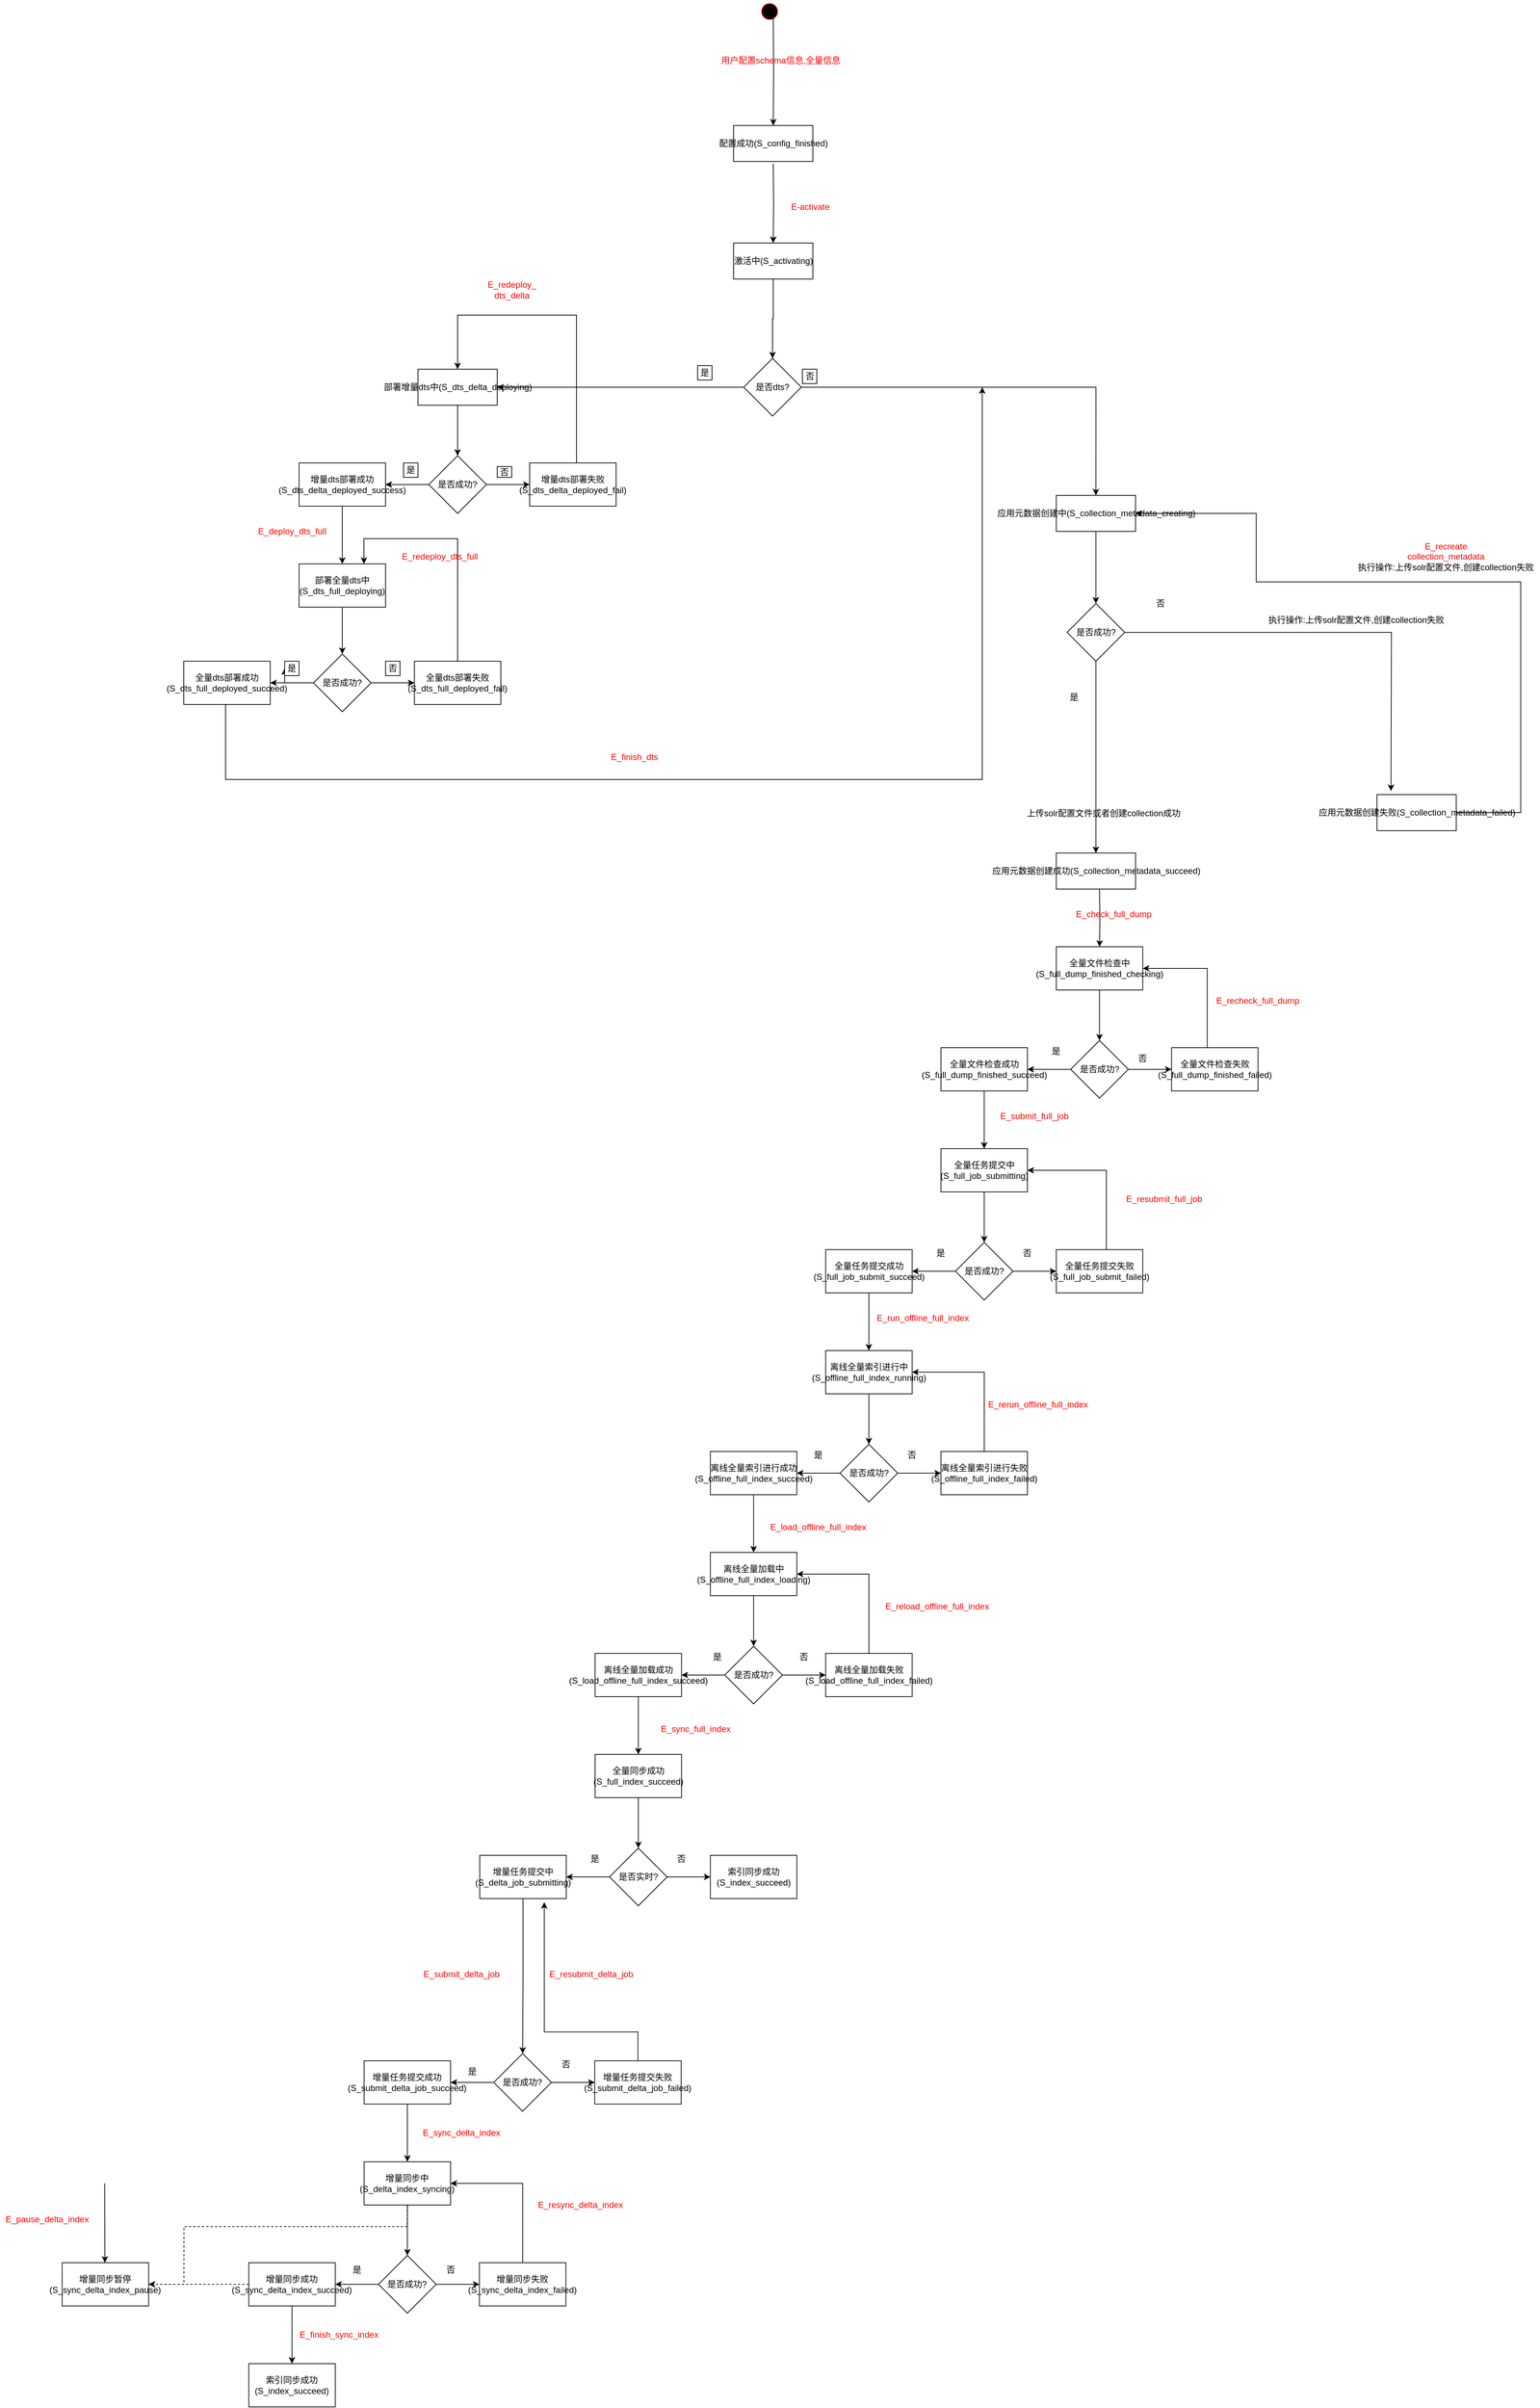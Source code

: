<mxfile version="14.5.1" type="github">
  <diagram id="E6UDTMIK5SfPo9EAQP29" name="Page-1">
    <mxGraphModel dx="2442" dy="1418" grid="1" gridSize="10" guides="1" tooltips="1" connect="1" arrows="1" fold="1" page="1" pageScale="1" pageWidth="1169" pageHeight="826" math="0" shadow="0">
      <root>
        <mxCell id="0" />
        <mxCell id="1" parent="0" />
        <mxCell id="xRANGXOFlQ8uoqTKwq2T-1" value="" style="ellipse;html=1;shape=startState;fillColor=#000000;strokeColor=#ff0000;" parent="1" vertex="1">
          <mxGeometry x="410" y="-636" width="30" height="30" as="geometry" />
        </mxCell>
        <mxCell id="xRANGXOFlQ8uoqTKwq2T-8" value="" style="edgeStyle=orthogonalEdgeStyle;rounded=0;orthogonalLoop=1;jettySize=auto;html=1;" parent="1" target="xRANGXOFlQ8uoqTKwq2T-7" edge="1">
          <mxGeometry relative="1" as="geometry">
            <mxPoint x="430" y="-613" as="sourcePoint" />
          </mxGeometry>
        </mxCell>
        <mxCell id="ouW_fzpy-MnYri31NkzG-12" style="edgeStyle=orthogonalEdgeStyle;rounded=0;orthogonalLoop=1;jettySize=auto;html=1;entryX=0.5;entryY=0;entryDx=0;entryDy=0;" parent="1" target="ouW_fzpy-MnYri31NkzG-9" edge="1">
          <mxGeometry relative="1" as="geometry">
            <mxPoint x="430" y="-310" as="targetPoint" />
            <mxPoint x="430" y="-410" as="sourcePoint" />
          </mxGeometry>
        </mxCell>
        <mxCell id="xRANGXOFlQ8uoqTKwq2T-7" value="配置成功(S_config_finished)" style="html=1;" parent="1" vertex="1">
          <mxGeometry x="375" y="-463" width="110" height="50" as="geometry" />
        </mxCell>
        <mxCell id="xRANGXOFlQ8uoqTKwq2T-9" value="应用元数据创建成功(S_collection_metadata_succeed)" style="html=1;" parent="1" vertex="1">
          <mxGeometry x="822.75" y="546" width="110" height="50" as="geometry" />
        </mxCell>
        <mxCell id="ouW_fzpy-MnYri31NkzG-60" style="edgeStyle=orthogonalEdgeStyle;rounded=0;orthogonalLoop=1;jettySize=auto;html=1;entryX=1;entryY=0.5;entryDx=0;entryDy=0;" parent="1" source="xRANGXOFlQ8uoqTKwq2T-11" target="ouW_fzpy-MnYri31NkzG-50" edge="1">
          <mxGeometry relative="1" as="geometry">
            <Array as="points">
              <mxPoint x="1467.25" y="490" />
              <mxPoint x="1467.25" y="170" />
              <mxPoint x="1100.25" y="170" />
              <mxPoint x="1100.25" y="75" />
            </Array>
          </mxGeometry>
        </mxCell>
        <mxCell id="xRANGXOFlQ8uoqTKwq2T-11" value="应用元数据创建失败(S_collection_metadata_failed)" style="html=1;" parent="1" vertex="1">
          <mxGeometry x="1267.75" y="465" width="110" height="50" as="geometry" />
        </mxCell>
        <mxCell id="pfTwy-6_xwasAA1-WFlj-40" value="&lt;font color=&quot;#ff0000&quot;&gt;用户配置schema信息,全量信息&lt;/font&gt;" style="text;html=1;align=center;verticalAlign=middle;resizable=0;points=[];autosize=1;" parent="1" vertex="1">
          <mxGeometry x="350" y="-563" width="180" height="20" as="geometry" />
        </mxCell>
        <mxCell id="pfTwy-6_xwasAA1-WFlj-41" value="&lt;br&gt;&amp;nbsp; &amp;nbsp; &amp;nbsp; &amp;nbsp; &amp;nbsp; &amp;nbsp; &amp;nbsp;执行操作:上传solr配置文件,创建collection失败" style="text;html=1;align=center;verticalAlign=middle;resizable=0;points=[];autosize=1;" parent="1" vertex="1">
          <mxGeometry x="1067.25" y="200" width="300" height="30" as="geometry" />
        </mxCell>
        <mxCell id="pfTwy-6_xwasAA1-WFlj-42" value="&lt;br&gt;&lt;span style=&quot;color: rgb(255 , 0 , 0)&quot;&gt;&lt;br&gt;&lt;/span&gt;上传solr配置文件或者创建collection成功" style="text;html=1;align=center;verticalAlign=middle;resizable=0;points=[];autosize=1;" parent="1" vertex="1">
          <mxGeometry x="772.75" y="451" width="230" height="50" as="geometry" />
        </mxCell>
        <mxCell id="pfTwy-6_xwasAA1-WFlj-80" value="&lt;font color=&quot;#ff0000&quot;&gt;E_&lt;/font&gt;&lt;span style=&quot;color: rgb(255 , 0 , 0)&quot;&gt;recreate&lt;/span&gt;&lt;font color=&quot;#ff0000&quot;&gt;&lt;br&gt;collection_metadata&lt;br&gt;&lt;/font&gt;执行操作:上传solr配置文件,创建collection失败&lt;font color=&quot;#ff0000&quot;&gt;&lt;br&gt;&lt;/font&gt;" style="text;html=1;align=center;verticalAlign=middle;resizable=0;points=[];autosize=1;" parent="1" vertex="1">
          <mxGeometry x="1232.75" y="110" width="260" height="50" as="geometry" />
        </mxCell>
        <mxCell id="ouW_fzpy-MnYri31NkzG-7" style="edgeStyle=orthogonalEdgeStyle;rounded=0;orthogonalLoop=1;jettySize=auto;html=1;entryX=1;entryY=0.5;entryDx=0;entryDy=0;" parent="1" source="ouW_fzpy-MnYri31NkzG-1" target="ouW_fzpy-MnYri31NkzG-8" edge="1">
          <mxGeometry relative="1" as="geometry">
            <mxPoint x="240" y="-20" as="targetPoint" />
          </mxGeometry>
        </mxCell>
        <mxCell id="AyKXmRIpo1uoxJqNCRqN-19" style="edgeStyle=orthogonalEdgeStyle;rounded=0;orthogonalLoop=1;jettySize=auto;html=1;entryX=0.5;entryY=0;entryDx=0;entryDy=0;" edge="1" parent="1" source="ouW_fzpy-MnYri31NkzG-1" target="ouW_fzpy-MnYri31NkzG-50">
          <mxGeometry relative="1" as="geometry" />
        </mxCell>
        <mxCell id="ouW_fzpy-MnYri31NkzG-1" value="是否dts?" style="rhombus;whiteSpace=wrap;html=1;" parent="1" vertex="1">
          <mxGeometry x="389" y="-140" width="80" height="80" as="geometry" />
        </mxCell>
        <mxCell id="ouW_fzpy-MnYri31NkzG-3" value="是" style="rounded=0;whiteSpace=wrap;html=1;" parent="1" vertex="1">
          <mxGeometry x="325" y="-130" width="20" height="20" as="geometry" />
        </mxCell>
        <mxCell id="ouW_fzpy-MnYri31NkzG-4" value="否" style="rounded=0;whiteSpace=wrap;html=1;" parent="1" vertex="1">
          <mxGeometry x="470.5" y="-125" width="20" height="20" as="geometry" />
        </mxCell>
        <mxCell id="ouW_fzpy-MnYri31NkzG-16" style="edgeStyle=orthogonalEdgeStyle;rounded=0;orthogonalLoop=1;jettySize=auto;html=1;entryX=0.5;entryY=0;entryDx=0;entryDy=0;" parent="1" source="ouW_fzpy-MnYri31NkzG-8" edge="1">
          <mxGeometry relative="1" as="geometry">
            <mxPoint x="-8" y="-5" as="targetPoint" />
          </mxGeometry>
        </mxCell>
        <mxCell id="ouW_fzpy-MnYri31NkzG-8" value="部署增量dts中(S_dts_delta_deploying)" style="html=1;" parent="1" vertex="1">
          <mxGeometry x="-63" y="-125" width="110" height="50" as="geometry" />
        </mxCell>
        <mxCell id="AyKXmRIpo1uoxJqNCRqN-18" style="edgeStyle=orthogonalEdgeStyle;rounded=0;orthogonalLoop=1;jettySize=auto;html=1;entryX=0.5;entryY=0;entryDx=0;entryDy=0;" edge="1" parent="1" source="ouW_fzpy-MnYri31NkzG-9" target="ouW_fzpy-MnYri31NkzG-1">
          <mxGeometry relative="1" as="geometry" />
        </mxCell>
        <mxCell id="ouW_fzpy-MnYri31NkzG-9" value="激活中(S_activating)" style="html=1;" parent="1" vertex="1">
          <mxGeometry x="375" y="-300" width="110" height="50" as="geometry" />
        </mxCell>
        <mxCell id="ouW_fzpy-MnYri31NkzG-13" value="&lt;font color=&quot;#ff0000&quot;&gt;E-activate&lt;/font&gt;" style="text;html=1;align=center;verticalAlign=middle;resizable=0;points=[];autosize=1;" parent="1" vertex="1">
          <mxGeometry x="445.5" y="-360" width="70" height="20" as="geometry" />
        </mxCell>
        <mxCell id="ouW_fzpy-MnYri31NkzG-21" value="" style="edgeStyle=orthogonalEdgeStyle;rounded=0;orthogonalLoop=1;jettySize=auto;html=1;" parent="1" source="ouW_fzpy-MnYri31NkzG-19" target="ouW_fzpy-MnYri31NkzG-20" edge="1">
          <mxGeometry relative="1" as="geometry" />
        </mxCell>
        <mxCell id="ouW_fzpy-MnYri31NkzG-24" value="" style="edgeStyle=orthogonalEdgeStyle;rounded=0;orthogonalLoop=1;jettySize=auto;html=1;" parent="1" source="ouW_fzpy-MnYri31NkzG-19" target="ouW_fzpy-MnYri31NkzG-23" edge="1">
          <mxGeometry relative="1" as="geometry" />
        </mxCell>
        <mxCell id="ouW_fzpy-MnYri31NkzG-19" value="是否成功?" style="rhombus;whiteSpace=wrap;html=1;" parent="1" vertex="1">
          <mxGeometry x="-48" y="-5" width="80" height="80" as="geometry" />
        </mxCell>
        <mxCell id="ouW_fzpy-MnYri31NkzG-27" value="" style="edgeStyle=orthogonalEdgeStyle;rounded=0;orthogonalLoop=1;jettySize=auto;html=1;" parent="1" source="ouW_fzpy-MnYri31NkzG-20" target="ouW_fzpy-MnYri31NkzG-26" edge="1">
          <mxGeometry relative="1" as="geometry" />
        </mxCell>
        <mxCell id="ouW_fzpy-MnYri31NkzG-20" value="&lt;span&gt;增量dts部署成功(S_dts_delta_deployed_success)&lt;/span&gt;" style="whiteSpace=wrap;html=1;" parent="1" vertex="1">
          <mxGeometry x="-228" y="5" width="120" height="60" as="geometry" />
        </mxCell>
        <mxCell id="ouW_fzpy-MnYri31NkzG-22" value="是" style="rounded=0;whiteSpace=wrap;html=1;" parent="1" vertex="1">
          <mxGeometry x="-83" y="5" width="20" height="20" as="geometry" />
        </mxCell>
        <mxCell id="ouW_fzpy-MnYri31NkzG-29" style="edgeStyle=orthogonalEdgeStyle;rounded=0;orthogonalLoop=1;jettySize=auto;html=1;entryX=0.5;entryY=0;entryDx=0;entryDy=0;" parent="1" source="ouW_fzpy-MnYri31NkzG-23" target="ouW_fzpy-MnYri31NkzG-8" edge="1">
          <mxGeometry relative="1" as="geometry">
            <Array as="points">
              <mxPoint x="157" y="-200" />
              <mxPoint x="-8" y="-200" />
            </Array>
          </mxGeometry>
        </mxCell>
        <mxCell id="ouW_fzpy-MnYri31NkzG-23" value="增量dts部署失败(S_dts_delta_deployed_fail)" style="whiteSpace=wrap;html=1;" parent="1" vertex="1">
          <mxGeometry x="92" y="5" width="120" height="60" as="geometry" />
        </mxCell>
        <mxCell id="ouW_fzpy-MnYri31NkzG-25" value="否" style="rounded=0;whiteSpace=wrap;html=1;" parent="1" vertex="1">
          <mxGeometry x="47" y="10" width="20" height="15" as="geometry" />
        </mxCell>
        <mxCell id="ouW_fzpy-MnYri31NkzG-32" value="" style="edgeStyle=orthogonalEdgeStyle;rounded=0;orthogonalLoop=1;jettySize=auto;html=1;" parent="1" source="ouW_fzpy-MnYri31NkzG-26" target="ouW_fzpy-MnYri31NkzG-31" edge="1">
          <mxGeometry relative="1" as="geometry">
            <Array as="points">
              <mxPoint x="-168" y="250" />
              <mxPoint x="-168" y="250" />
            </Array>
          </mxGeometry>
        </mxCell>
        <mxCell id="ouW_fzpy-MnYri31NkzG-26" value="部署全量dts中(S_dts_full_deploying)" style="whiteSpace=wrap;html=1;" parent="1" vertex="1">
          <mxGeometry x="-228" y="145" width="120" height="60" as="geometry" />
        </mxCell>
        <mxCell id="ouW_fzpy-MnYri31NkzG-30" value="&lt;font color=&quot;#ff0000&quot;&gt;E_&lt;/font&gt;&lt;span style=&quot;color: rgb(255 , 0 , 0)&quot;&gt;redeploy_&lt;/span&gt;&lt;font color=&quot;#ff0000&quot;&gt;&lt;br&gt;dts_delta&lt;/font&gt;" style="text;html=1;align=center;verticalAlign=middle;resizable=0;points=[];autosize=1;" parent="1" vertex="1">
          <mxGeometry x="27" y="-250" width="80" height="30" as="geometry" />
        </mxCell>
        <mxCell id="ouW_fzpy-MnYri31NkzG-35" value="" style="edgeStyle=orthogonalEdgeStyle;rounded=0;orthogonalLoop=1;jettySize=auto;html=1;" parent="1" source="ouW_fzpy-MnYri31NkzG-31" target="ouW_fzpy-MnYri31NkzG-34" edge="1">
          <mxGeometry relative="1" as="geometry" />
        </mxCell>
        <mxCell id="ouW_fzpy-MnYri31NkzG-42" value="" style="edgeStyle=orthogonalEdgeStyle;rounded=0;orthogonalLoop=1;jettySize=auto;html=1;" parent="1" source="ouW_fzpy-MnYri31NkzG-31" target="ouW_fzpy-MnYri31NkzG-41" edge="1">
          <mxGeometry relative="1" as="geometry" />
        </mxCell>
        <mxCell id="ouW_fzpy-MnYri31NkzG-31" value="是否成功?" style="rhombus;whiteSpace=wrap;html=1;" parent="1" vertex="1">
          <mxGeometry x="-208" y="270" width="80" height="80" as="geometry" />
        </mxCell>
        <mxCell id="ouW_fzpy-MnYri31NkzG-33" value="否" style="rounded=0;whiteSpace=wrap;html=1;" parent="1" vertex="1">
          <mxGeometry x="-108" y="280" width="20" height="20" as="geometry" />
        </mxCell>
        <mxCell id="ouW_fzpy-MnYri31NkzG-44" style="edgeStyle=orthogonalEdgeStyle;rounded=0;orthogonalLoop=1;jettySize=auto;html=1;entryX=0.75;entryY=0;entryDx=0;entryDy=0;" parent="1" source="ouW_fzpy-MnYri31NkzG-34" target="ouW_fzpy-MnYri31NkzG-26" edge="1">
          <mxGeometry relative="1" as="geometry">
            <Array as="points">
              <mxPoint x="-8" y="110" />
              <mxPoint x="-138" y="110" />
            </Array>
          </mxGeometry>
        </mxCell>
        <mxCell id="ouW_fzpy-MnYri31NkzG-34" value="&lt;span&gt;全量dts部署失败(S_dts_full_deployed_fail)&lt;/span&gt;" style="whiteSpace=wrap;html=1;" parent="1" vertex="1">
          <mxGeometry x="-68" y="280" width="120" height="60" as="geometry" />
        </mxCell>
        <mxCell id="ouW_fzpy-MnYri31NkzG-58" style="edgeStyle=orthogonalEdgeStyle;rounded=0;orthogonalLoop=1;jettySize=auto;html=1;" parent="1" source="ouW_fzpy-MnYri31NkzG-41" edge="1">
          <mxGeometry relative="1" as="geometry">
            <mxPoint x="720" y="-100" as="targetPoint" />
            <Array as="points">
              <mxPoint x="-330" y="444" />
            </Array>
          </mxGeometry>
        </mxCell>
        <mxCell id="ouW_fzpy-MnYri31NkzG-61" value="" style="edgeStyle=orthogonalEdgeStyle;rounded=0;orthogonalLoop=1;jettySize=auto;html=1;" parent="1" source="ouW_fzpy-MnYri31NkzG-41" target="ouW_fzpy-MnYri31NkzG-43" edge="1">
          <mxGeometry relative="1" as="geometry" />
        </mxCell>
        <mxCell id="ouW_fzpy-MnYri31NkzG-41" value="&lt;span&gt;全量dts部署成功(S_dts_full_deployed_succeed)&lt;/span&gt;" style="whiteSpace=wrap;html=1;" parent="1" vertex="1">
          <mxGeometry x="-388" y="280" width="120" height="60" as="geometry" />
        </mxCell>
        <mxCell id="ouW_fzpy-MnYri31NkzG-43" value="是" style="rounded=0;whiteSpace=wrap;html=1;" parent="1" vertex="1">
          <mxGeometry x="-248" y="280" width="20" height="20" as="geometry" />
        </mxCell>
        <mxCell id="ouW_fzpy-MnYri31NkzG-45" value="&lt;font color=&quot;#ff0000&quot;&gt;E_redeploy_dts_full&lt;/font&gt;" style="text;html=1;align=center;verticalAlign=middle;resizable=0;points=[];autosize=1;" parent="1" vertex="1">
          <mxGeometry x="-93" y="125" width="120" height="20" as="geometry" />
        </mxCell>
        <mxCell id="ouW_fzpy-MnYri31NkzG-53" value="" style="edgeStyle=orthogonalEdgeStyle;rounded=0;orthogonalLoop=1;jettySize=auto;html=1;" parent="1" source="ouW_fzpy-MnYri31NkzG-50" target="ouW_fzpy-MnYri31NkzG-52" edge="1">
          <mxGeometry relative="1" as="geometry" />
        </mxCell>
        <mxCell id="ouW_fzpy-MnYri31NkzG-50" value="应用元数据创建中(S_collection_metadata_creating)" style="html=1;" parent="1" vertex="1">
          <mxGeometry x="822.75" y="50" width="110" height="50" as="geometry" />
        </mxCell>
        <mxCell id="ouW_fzpy-MnYri31NkzG-54" style="edgeStyle=orthogonalEdgeStyle;rounded=0;orthogonalLoop=1;jettySize=auto;html=1;" parent="1" source="ouW_fzpy-MnYri31NkzG-52" edge="1">
          <mxGeometry relative="1" as="geometry">
            <mxPoint x="1287.25" y="460" as="targetPoint" />
          </mxGeometry>
        </mxCell>
        <mxCell id="ouW_fzpy-MnYri31NkzG-55" style="edgeStyle=orthogonalEdgeStyle;rounded=0;orthogonalLoop=1;jettySize=auto;html=1;" parent="1" source="ouW_fzpy-MnYri31NkzG-52" target="xRANGXOFlQ8uoqTKwq2T-9" edge="1">
          <mxGeometry relative="1" as="geometry" />
        </mxCell>
        <mxCell id="ouW_fzpy-MnYri31NkzG-52" value="是否成功?" style="rhombus;whiteSpace=wrap;html=1;" parent="1" vertex="1">
          <mxGeometry x="837.75" y="200" width="80" height="80" as="geometry" />
        </mxCell>
        <mxCell id="ouW_fzpy-MnYri31NkzG-56" value="否" style="text;html=1;align=center;verticalAlign=middle;resizable=0;points=[];autosize=1;" parent="1" vertex="1">
          <mxGeometry x="952.25" y="190" width="30" height="20" as="geometry" />
        </mxCell>
        <mxCell id="ouW_fzpy-MnYri31NkzG-57" value="是" style="text;html=1;align=center;verticalAlign=middle;resizable=0;points=[];autosize=1;" parent="1" vertex="1">
          <mxGeometry x="832.25" y="320" width="30" height="20" as="geometry" />
        </mxCell>
        <mxCell id="ouW_fzpy-MnYri31NkzG-59" value="&lt;font color=&quot;#ff0000&quot;&gt;E_finish_dts&lt;/font&gt;" style="text;html=1;align=center;verticalAlign=middle;resizable=0;points=[];autosize=1;" parent="1" vertex="1">
          <mxGeometry x="197" y="403" width="80" height="20" as="geometry" />
        </mxCell>
        <mxCell id="ouW_fzpy-MnYri31NkzG-80" value="" style="edgeStyle=orthogonalEdgeStyle;rounded=0;orthogonalLoop=1;jettySize=auto;html=1;" parent="1" target="ouW_fzpy-MnYri31NkzG-79" edge="1">
          <mxGeometry relative="1" as="geometry">
            <mxPoint x="882.75" y="596" as="sourcePoint" />
          </mxGeometry>
        </mxCell>
        <mxCell id="ouW_fzpy-MnYri31NkzG-87" value="" style="edgeStyle=orthogonalEdgeStyle;rounded=0;orthogonalLoop=1;jettySize=auto;html=1;" parent="1" source="ouW_fzpy-MnYri31NkzG-79" target="ouW_fzpy-MnYri31NkzG-86" edge="1">
          <mxGeometry relative="1" as="geometry" />
        </mxCell>
        <mxCell id="ouW_fzpy-MnYri31NkzG-79" value="全量文件检查中(S_full_dump_finished_checking)" style="whiteSpace=wrap;html=1;" parent="1" vertex="1">
          <mxGeometry x="822.75" y="676" width="120" height="60" as="geometry" />
        </mxCell>
        <mxCell id="ouW_fzpy-MnYri31NkzG-83" value="&lt;font color=&quot;#ff0000&quot;&gt;E_check_full_dump&lt;/font&gt;" style="text;html=1;align=center;verticalAlign=middle;resizable=0;points=[];autosize=1;" parent="1" vertex="1">
          <mxGeometry x="842.25" y="621" width="120" height="20" as="geometry" />
        </mxCell>
        <mxCell id="ouW_fzpy-MnYri31NkzG-89" value="" style="edgeStyle=orthogonalEdgeStyle;rounded=0;orthogonalLoop=1;jettySize=auto;html=1;" parent="1" source="ouW_fzpy-MnYri31NkzG-86" target="ouW_fzpy-MnYri31NkzG-88" edge="1">
          <mxGeometry relative="1" as="geometry" />
        </mxCell>
        <mxCell id="ouW_fzpy-MnYri31NkzG-91" value="" style="edgeStyle=orthogonalEdgeStyle;rounded=0;orthogonalLoop=1;jettySize=auto;html=1;" parent="1" source="ouW_fzpy-MnYri31NkzG-86" target="ouW_fzpy-MnYri31NkzG-90" edge="1">
          <mxGeometry relative="1" as="geometry" />
        </mxCell>
        <mxCell id="ouW_fzpy-MnYri31NkzG-86" value="是否成功?" style="rhombus;whiteSpace=wrap;html=1;" parent="1" vertex="1">
          <mxGeometry x="842.75" y="806" width="80" height="80" as="geometry" />
        </mxCell>
        <mxCell id="ouW_fzpy-MnYri31NkzG-96" style="edgeStyle=orthogonalEdgeStyle;rounded=0;orthogonalLoop=1;jettySize=auto;html=1;entryX=1;entryY=0.5;entryDx=0;entryDy=0;" parent="1" source="ouW_fzpy-MnYri31NkzG-88" target="ouW_fzpy-MnYri31NkzG-79" edge="1">
          <mxGeometry relative="1" as="geometry">
            <Array as="points">
              <mxPoint x="1032.25" y="706" />
            </Array>
          </mxGeometry>
        </mxCell>
        <mxCell id="ouW_fzpy-MnYri31NkzG-88" value="&lt;span&gt;全量文件检查失败(S_full_dump_finished_failed)&lt;/span&gt;" style="whiteSpace=wrap;html=1;" parent="1" vertex="1">
          <mxGeometry x="982.75" y="816" width="120" height="60" as="geometry" />
        </mxCell>
        <mxCell id="ouW_fzpy-MnYri31NkzG-93" value="" style="edgeStyle=orthogonalEdgeStyle;rounded=0;orthogonalLoop=1;jettySize=auto;html=1;" parent="1" source="ouW_fzpy-MnYri31NkzG-90" target="ouW_fzpy-MnYri31NkzG-92" edge="1">
          <mxGeometry relative="1" as="geometry" />
        </mxCell>
        <mxCell id="ouW_fzpy-MnYri31NkzG-90" value="&lt;span&gt;全量文件检查成功(S_full_dump_finished_succeed)&lt;/span&gt;" style="whiteSpace=wrap;html=1;" parent="1" vertex="1">
          <mxGeometry x="662.75" y="816" width="120" height="60" as="geometry" />
        </mxCell>
        <mxCell id="ouW_fzpy-MnYri31NkzG-99" value="" style="edgeStyle=orthogonalEdgeStyle;rounded=0;orthogonalLoop=1;jettySize=auto;html=1;" parent="1" source="ouW_fzpy-MnYri31NkzG-92" target="ouW_fzpy-MnYri31NkzG-98" edge="1">
          <mxGeometry relative="1" as="geometry" />
        </mxCell>
        <mxCell id="ouW_fzpy-MnYri31NkzG-92" value="&lt;span&gt;全量任务提交中(S_full_job_submitting)&lt;/span&gt;" style="whiteSpace=wrap;html=1;" parent="1" vertex="1">
          <mxGeometry x="662.75" y="956" width="120" height="60" as="geometry" />
        </mxCell>
        <mxCell id="ouW_fzpy-MnYri31NkzG-94" value="&lt;font color=&quot;#ff0000&quot;&gt;E_submit_full_job&lt;/font&gt;" style="text;html=1;align=center;verticalAlign=middle;resizable=0;points=[];autosize=1;" parent="1" vertex="1">
          <mxGeometry x="737.25" y="901" width="110" height="20" as="geometry" />
        </mxCell>
        <mxCell id="ouW_fzpy-MnYri31NkzG-97" value="&lt;font color=&quot;#ff0000&quot;&gt;E_recheck_full_dump&lt;/font&gt;" style="text;html=1;align=center;verticalAlign=middle;resizable=0;points=[];autosize=1;" parent="1" vertex="1">
          <mxGeometry x="1037.25" y="741" width="130" height="20" as="geometry" />
        </mxCell>
        <mxCell id="ouW_fzpy-MnYri31NkzG-101" value="" style="edgeStyle=orthogonalEdgeStyle;rounded=0;orthogonalLoop=1;jettySize=auto;html=1;" parent="1" source="ouW_fzpy-MnYri31NkzG-98" target="ouW_fzpy-MnYri31NkzG-100" edge="1">
          <mxGeometry relative="1" as="geometry" />
        </mxCell>
        <mxCell id="ouW_fzpy-MnYri31NkzG-103" value="" style="edgeStyle=orthogonalEdgeStyle;rounded=0;orthogonalLoop=1;jettySize=auto;html=1;" parent="1" source="ouW_fzpy-MnYri31NkzG-98" target="ouW_fzpy-MnYri31NkzG-102" edge="1">
          <mxGeometry relative="1" as="geometry" />
        </mxCell>
        <mxCell id="ouW_fzpy-MnYri31NkzG-98" value="是否成功?" style="rhombus;whiteSpace=wrap;html=1;" parent="1" vertex="1">
          <mxGeometry x="682.75" y="1086" width="80" height="80" as="geometry" />
        </mxCell>
        <mxCell id="ouW_fzpy-MnYri31NkzG-108" style="edgeStyle=orthogonalEdgeStyle;rounded=0;orthogonalLoop=1;jettySize=auto;html=1;entryX=1;entryY=0.5;entryDx=0;entryDy=0;" parent="1" source="ouW_fzpy-MnYri31NkzG-100" target="ouW_fzpy-MnYri31NkzG-92" edge="1">
          <mxGeometry relative="1" as="geometry">
            <Array as="points">
              <mxPoint x="892.25" y="986" />
            </Array>
          </mxGeometry>
        </mxCell>
        <mxCell id="ouW_fzpy-MnYri31NkzG-100" value="&lt;span&gt;全量任务提交失败(S_full_job_submit_failed)&lt;/span&gt;" style="whiteSpace=wrap;html=1;" parent="1" vertex="1">
          <mxGeometry x="822.75" y="1096" width="120" height="60" as="geometry" />
        </mxCell>
        <mxCell id="ouW_fzpy-MnYri31NkzG-111" value="" style="edgeStyle=orthogonalEdgeStyle;rounded=0;orthogonalLoop=1;jettySize=auto;html=1;" parent="1" source="ouW_fzpy-MnYri31NkzG-102" target="ouW_fzpy-MnYri31NkzG-110" edge="1">
          <mxGeometry relative="1" as="geometry" />
        </mxCell>
        <mxCell id="ouW_fzpy-MnYri31NkzG-102" value="&lt;span&gt;全量任务提交成功(S_full_job_submit_succeed)&lt;/span&gt;" style="whiteSpace=wrap;html=1;" parent="1" vertex="1">
          <mxGeometry x="502.75" y="1096" width="120" height="60" as="geometry" />
        </mxCell>
        <mxCell id="ouW_fzpy-MnYri31NkzG-104" value="否" style="text;html=1;align=center;verticalAlign=middle;resizable=0;points=[];autosize=1;" parent="1" vertex="1">
          <mxGeometry x="767.25" y="1091" width="30" height="20" as="geometry" />
        </mxCell>
        <mxCell id="ouW_fzpy-MnYri31NkzG-105" value="是" style="text;html=1;align=center;verticalAlign=middle;resizable=0;points=[];autosize=1;" parent="1" vertex="1">
          <mxGeometry x="647.25" y="1091" width="30" height="20" as="geometry" />
        </mxCell>
        <mxCell id="ouW_fzpy-MnYri31NkzG-106" value="否" style="text;html=1;align=center;verticalAlign=middle;resizable=0;points=[];autosize=1;" parent="1" vertex="1">
          <mxGeometry x="927.25" y="821" width="30" height="20" as="geometry" />
        </mxCell>
        <mxCell id="ouW_fzpy-MnYri31NkzG-107" value="是" style="text;html=1;align=center;verticalAlign=middle;resizable=0;points=[];autosize=1;" parent="1" vertex="1">
          <mxGeometry x="807.25" y="811" width="30" height="20" as="geometry" />
        </mxCell>
        <mxCell id="ouW_fzpy-MnYri31NkzG-109" value="&lt;span style=&quot;color: rgb(255 , 0 , 0)&quot;&gt;E_resubmit_full_job&lt;/span&gt;" style="text;html=1;align=center;verticalAlign=middle;resizable=0;points=[];autosize=1;" parent="1" vertex="1">
          <mxGeometry x="912.25" y="1016" width="120" height="20" as="geometry" />
        </mxCell>
        <mxCell id="ouW_fzpy-MnYri31NkzG-114" value="" style="edgeStyle=orthogonalEdgeStyle;rounded=0;orthogonalLoop=1;jettySize=auto;html=1;" parent="1" source="ouW_fzpy-MnYri31NkzG-110" target="ouW_fzpy-MnYri31NkzG-113" edge="1">
          <mxGeometry relative="1" as="geometry" />
        </mxCell>
        <mxCell id="ouW_fzpy-MnYri31NkzG-110" value="&lt;span&gt;离线全量索引进行中&lt;/span&gt;&lt;span&gt;(S_offline_full_index_running)&lt;/span&gt;" style="whiteSpace=wrap;html=1;" parent="1" vertex="1">
          <mxGeometry x="502.75" y="1236" width="120" height="60" as="geometry" />
        </mxCell>
        <mxCell id="ouW_fzpy-MnYri31NkzG-112" value="&lt;font color=&quot;#ff0000&quot;&gt;E_run_offline_full_index&lt;/font&gt;" style="text;html=1;align=center;verticalAlign=middle;resizable=0;points=[];autosize=1;" parent="1" vertex="1">
          <mxGeometry x="567.25" y="1181" width="140" height="20" as="geometry" />
        </mxCell>
        <mxCell id="ouW_fzpy-MnYri31NkzG-116" value="" style="edgeStyle=orthogonalEdgeStyle;rounded=0;orthogonalLoop=1;jettySize=auto;html=1;" parent="1" source="ouW_fzpy-MnYri31NkzG-113" target="ouW_fzpy-MnYri31NkzG-115" edge="1">
          <mxGeometry relative="1" as="geometry" />
        </mxCell>
        <mxCell id="ouW_fzpy-MnYri31NkzG-118" value="" style="edgeStyle=orthogonalEdgeStyle;rounded=0;orthogonalLoop=1;jettySize=auto;html=1;" parent="1" source="ouW_fzpy-MnYri31NkzG-113" target="ouW_fzpy-MnYri31NkzG-117" edge="1">
          <mxGeometry relative="1" as="geometry" />
        </mxCell>
        <mxCell id="ouW_fzpy-MnYri31NkzG-113" value="&lt;span&gt;是否成功?&lt;/span&gt;" style="rhombus;whiteSpace=wrap;html=1;" parent="1" vertex="1">
          <mxGeometry x="522.75" y="1366" width="80" height="80" as="geometry" />
        </mxCell>
        <mxCell id="ouW_fzpy-MnYri31NkzG-123" style="edgeStyle=orthogonalEdgeStyle;rounded=0;orthogonalLoop=1;jettySize=auto;html=1;entryX=1;entryY=0.5;entryDx=0;entryDy=0;" parent="1" source="ouW_fzpy-MnYri31NkzG-115" target="ouW_fzpy-MnYri31NkzG-110" edge="1">
          <mxGeometry relative="1" as="geometry">
            <Array as="points">
              <mxPoint x="723.25" y="1266" />
            </Array>
          </mxGeometry>
        </mxCell>
        <mxCell id="ouW_fzpy-MnYri31NkzG-115" value="离线全量索引进行失败(S_offline_full_index_failed)" style="whiteSpace=wrap;html=1;" parent="1" vertex="1">
          <mxGeometry x="662.75" y="1376" width="120" height="60" as="geometry" />
        </mxCell>
        <mxCell id="ouW_fzpy-MnYri31NkzG-122" value="" style="edgeStyle=orthogonalEdgeStyle;rounded=0;orthogonalLoop=1;jettySize=auto;html=1;" parent="1" source="ouW_fzpy-MnYri31NkzG-117" target="ouW_fzpy-MnYri31NkzG-121" edge="1">
          <mxGeometry relative="1" as="geometry" />
        </mxCell>
        <mxCell id="ouW_fzpy-MnYri31NkzG-117" value="离线全量索引进行成功(S_offline_full_index_succeed)" style="whiteSpace=wrap;html=1;" parent="1" vertex="1">
          <mxGeometry x="342.75" y="1376" width="120" height="60" as="geometry" />
        </mxCell>
        <mxCell id="ouW_fzpy-MnYri31NkzG-119" value="否" style="text;html=1;align=center;verticalAlign=middle;resizable=0;points=[];autosize=1;" parent="1" vertex="1">
          <mxGeometry x="607.25" y="1371" width="30" height="20" as="geometry" />
        </mxCell>
        <mxCell id="ouW_fzpy-MnYri31NkzG-120" value="是" style="text;html=1;align=center;verticalAlign=middle;resizable=0;points=[];autosize=1;" parent="1" vertex="1">
          <mxGeometry x="477.25" y="1371" width="30" height="20" as="geometry" />
        </mxCell>
        <mxCell id="ouW_fzpy-MnYri31NkzG-127" value="" style="edgeStyle=orthogonalEdgeStyle;rounded=0;orthogonalLoop=1;jettySize=auto;html=1;" parent="1" source="ouW_fzpy-MnYri31NkzG-121" target="ouW_fzpy-MnYri31NkzG-126" edge="1">
          <mxGeometry relative="1" as="geometry" />
        </mxCell>
        <mxCell id="ouW_fzpy-MnYri31NkzG-121" value="离线全量加载中(S_offline_full_index_loading)" style="whiteSpace=wrap;html=1;" parent="1" vertex="1">
          <mxGeometry x="342.75" y="1516" width="120" height="60" as="geometry" />
        </mxCell>
        <mxCell id="ouW_fzpy-MnYri31NkzG-124" value="&lt;span style=&quot;color: rgb(255 , 0 , 0)&quot;&gt;E_rerun_offline_full_index&lt;/span&gt;" style="text;html=1;align=center;verticalAlign=middle;resizable=0;points=[];autosize=1;" parent="1" vertex="1">
          <mxGeometry x="722.25" y="1301" width="150" height="20" as="geometry" />
        </mxCell>
        <mxCell id="ouW_fzpy-MnYri31NkzG-125" value="&lt;span style=&quot;color: rgb(255 , 0 , 0)&quot;&gt;E_load_offline_full_index&lt;/span&gt;" style="text;html=1;align=center;verticalAlign=middle;resizable=0;points=[];autosize=1;" parent="1" vertex="1">
          <mxGeometry x="417.25" y="1471" width="150" height="20" as="geometry" />
        </mxCell>
        <mxCell id="ouW_fzpy-MnYri31NkzG-129" value="" style="edgeStyle=orthogonalEdgeStyle;rounded=0;orthogonalLoop=1;jettySize=auto;html=1;" parent="1" source="ouW_fzpy-MnYri31NkzG-126" target="ouW_fzpy-MnYri31NkzG-128" edge="1">
          <mxGeometry relative="1" as="geometry" />
        </mxCell>
        <mxCell id="ouW_fzpy-MnYri31NkzG-131" value="" style="edgeStyle=orthogonalEdgeStyle;rounded=0;orthogonalLoop=1;jettySize=auto;html=1;" parent="1" source="ouW_fzpy-MnYri31NkzG-126" target="ouW_fzpy-MnYri31NkzG-130" edge="1">
          <mxGeometry relative="1" as="geometry" />
        </mxCell>
        <mxCell id="ouW_fzpy-MnYri31NkzG-126" value="&lt;span&gt;是否成功?&lt;/span&gt;" style="rhombus;whiteSpace=wrap;html=1;" parent="1" vertex="1">
          <mxGeometry x="362.75" y="1646" width="80" height="80" as="geometry" />
        </mxCell>
        <mxCell id="ouW_fzpy-MnYri31NkzG-137" style="edgeStyle=orthogonalEdgeStyle;rounded=0;orthogonalLoop=1;jettySize=auto;html=1;entryX=1;entryY=0.5;entryDx=0;entryDy=0;" parent="1" source="ouW_fzpy-MnYri31NkzG-128" target="ouW_fzpy-MnYri31NkzG-121" edge="1">
          <mxGeometry relative="1" as="geometry">
            <Array as="points">
              <mxPoint x="563.25" y="1546" />
            </Array>
          </mxGeometry>
        </mxCell>
        <mxCell id="ouW_fzpy-MnYri31NkzG-128" value="&lt;span&gt;离线全量加载失败(S_load_offline_full_index_failed)&lt;/span&gt;" style="whiteSpace=wrap;html=1;" parent="1" vertex="1">
          <mxGeometry x="502.75" y="1656" width="120" height="60" as="geometry" />
        </mxCell>
        <mxCell id="ouW_fzpy-MnYri31NkzG-136" value="" style="edgeStyle=orthogonalEdgeStyle;rounded=0;orthogonalLoop=1;jettySize=auto;html=1;" parent="1" source="ouW_fzpy-MnYri31NkzG-130" target="ouW_fzpy-MnYri31NkzG-135" edge="1">
          <mxGeometry relative="1" as="geometry" />
        </mxCell>
        <mxCell id="ouW_fzpy-MnYri31NkzG-130" value="离线全量加载成功(S_load_offline_full_index_succeed)" style="whiteSpace=wrap;html=1;" parent="1" vertex="1">
          <mxGeometry x="182.75" y="1656" width="120" height="60" as="geometry" />
        </mxCell>
        <mxCell id="ouW_fzpy-MnYri31NkzG-132" value="否" style="text;html=1;align=center;verticalAlign=middle;resizable=0;points=[];autosize=1;" parent="1" vertex="1">
          <mxGeometry x="457.25" y="1651" width="30" height="20" as="geometry" />
        </mxCell>
        <mxCell id="ouW_fzpy-MnYri31NkzG-134" value="是" style="text;html=1;align=center;verticalAlign=middle;resizable=0;points=[];autosize=1;" parent="1" vertex="1">
          <mxGeometry x="337.25" y="1651" width="30" height="20" as="geometry" />
        </mxCell>
        <mxCell id="ouW_fzpy-MnYri31NkzG-141" value="" style="edgeStyle=orthogonalEdgeStyle;rounded=0;orthogonalLoop=1;jettySize=auto;html=1;" parent="1" source="ouW_fzpy-MnYri31NkzG-135" target="ouW_fzpy-MnYri31NkzG-140" edge="1">
          <mxGeometry relative="1" as="geometry" />
        </mxCell>
        <mxCell id="ouW_fzpy-MnYri31NkzG-135" value="全量同步成功(S_full_index_succeed)" style="whiteSpace=wrap;html=1;" parent="1" vertex="1">
          <mxGeometry x="182.75" y="1796" width="120" height="60" as="geometry" />
        </mxCell>
        <mxCell id="ouW_fzpy-MnYri31NkzG-138" value="&lt;span style=&quot;color: rgb(255 , 0 , 0)&quot;&gt;E_reload_offline_full_index&lt;/span&gt;" style="text;html=1;align=center;verticalAlign=middle;resizable=0;points=[];autosize=1;" parent="1" vertex="1">
          <mxGeometry x="577.25" y="1581" width="160" height="20" as="geometry" />
        </mxCell>
        <mxCell id="ouW_fzpy-MnYri31NkzG-139" value="&lt;span style=&quot;color: rgb(255 , 0 , 0)&quot;&gt;E_sync_full_index&lt;/span&gt;" style="text;html=1;align=center;verticalAlign=middle;resizable=0;points=[];autosize=1;" parent="1" vertex="1">
          <mxGeometry x="267.25" y="1751" width="110" height="20" as="geometry" />
        </mxCell>
        <mxCell id="ouW_fzpy-MnYri31NkzG-143" value="" style="edgeStyle=orthogonalEdgeStyle;rounded=0;orthogonalLoop=1;jettySize=auto;html=1;" parent="1" source="ouW_fzpy-MnYri31NkzG-140" target="ouW_fzpy-MnYri31NkzG-142" edge="1">
          <mxGeometry relative="1" as="geometry" />
        </mxCell>
        <mxCell id="ouW_fzpy-MnYri31NkzG-145" value="" style="edgeStyle=orthogonalEdgeStyle;rounded=0;orthogonalLoop=1;jettySize=auto;html=1;" parent="1" source="ouW_fzpy-MnYri31NkzG-140" target="ouW_fzpy-MnYri31NkzG-144" edge="1">
          <mxGeometry relative="1" as="geometry" />
        </mxCell>
        <mxCell id="ouW_fzpy-MnYri31NkzG-140" value="&lt;span&gt;是否实时?&lt;/span&gt;" style="rhombus;whiteSpace=wrap;html=1;" parent="1" vertex="1">
          <mxGeometry x="202.75" y="1926" width="80" height="80" as="geometry" />
        </mxCell>
        <mxCell id="ouW_fzpy-MnYri31NkzG-142" value="&lt;span&gt;索引同步成功(S_index_succeed)&lt;/span&gt;" style="whiteSpace=wrap;html=1;" parent="1" vertex="1">
          <mxGeometry x="342.75" y="1936" width="120" height="60" as="geometry" />
        </mxCell>
        <mxCell id="ouW_fzpy-MnYri31NkzG-149" value="" style="edgeStyle=orthogonalEdgeStyle;rounded=0;orthogonalLoop=1;jettySize=auto;html=1;" parent="1" source="ouW_fzpy-MnYri31NkzG-144" target="ouW_fzpy-MnYri31NkzG-148" edge="1">
          <mxGeometry relative="1" as="geometry" />
        </mxCell>
        <mxCell id="ouW_fzpy-MnYri31NkzG-144" value="增量任务提交中(S_delta_job_submitting)" style="whiteSpace=wrap;html=1;" parent="1" vertex="1">
          <mxGeometry x="22.75" y="1936" width="120" height="60" as="geometry" />
        </mxCell>
        <mxCell id="ouW_fzpy-MnYri31NkzG-146" value="否" style="text;html=1;align=center;verticalAlign=middle;resizable=0;points=[];autosize=1;" parent="1" vertex="1">
          <mxGeometry x="287.25" y="1931" width="30" height="20" as="geometry" />
        </mxCell>
        <mxCell id="ouW_fzpy-MnYri31NkzG-147" value="是" style="text;html=1;align=center;verticalAlign=middle;resizable=0;points=[];autosize=1;" parent="1" vertex="1">
          <mxGeometry x="167.25" y="1931" width="30" height="20" as="geometry" />
        </mxCell>
        <mxCell id="ouW_fzpy-MnYri31NkzG-151" value="" style="edgeStyle=orthogonalEdgeStyle;rounded=0;orthogonalLoop=1;jettySize=auto;html=1;" parent="1" source="ouW_fzpy-MnYri31NkzG-148" target="ouW_fzpy-MnYri31NkzG-150" edge="1">
          <mxGeometry relative="1" as="geometry" />
        </mxCell>
        <mxCell id="ouW_fzpy-MnYri31NkzG-153" value="" style="edgeStyle=orthogonalEdgeStyle;rounded=0;orthogonalLoop=1;jettySize=auto;html=1;" parent="1" source="ouW_fzpy-MnYri31NkzG-148" target="ouW_fzpy-MnYri31NkzG-152" edge="1">
          <mxGeometry relative="1" as="geometry" />
        </mxCell>
        <mxCell id="ouW_fzpy-MnYri31NkzG-148" value="&lt;span&gt;是否成功?&lt;/span&gt;" style="rhombus;whiteSpace=wrap;html=1;" parent="1" vertex="1">
          <mxGeometry x="42.25" y="2211" width="80" height="80" as="geometry" />
        </mxCell>
        <mxCell id="ouW_fzpy-MnYri31NkzG-159" style="edgeStyle=orthogonalEdgeStyle;rounded=0;orthogonalLoop=1;jettySize=auto;html=1;" parent="1" source="ouW_fzpy-MnYri31NkzG-150" edge="1">
          <mxGeometry relative="1" as="geometry">
            <mxPoint x="112.25" y="2001" as="targetPoint" />
            <Array as="points">
              <mxPoint x="242.25" y="2181" />
              <mxPoint x="112.25" y="2181" />
            </Array>
          </mxGeometry>
        </mxCell>
        <mxCell id="ouW_fzpy-MnYri31NkzG-150" value="&lt;span&gt;增量任务提交失败(S_submit_delta_job_failed)&lt;/span&gt;" style="whiteSpace=wrap;html=1;" parent="1" vertex="1">
          <mxGeometry x="182.25" y="2221" width="120" height="60" as="geometry" />
        </mxCell>
        <mxCell id="ouW_fzpy-MnYri31NkzG-163" value="" style="edgeStyle=orthogonalEdgeStyle;rounded=0;orthogonalLoop=1;jettySize=auto;html=1;" parent="1" source="ouW_fzpy-MnYri31NkzG-152" target="ouW_fzpy-MnYri31NkzG-162" edge="1">
          <mxGeometry relative="1" as="geometry" />
        </mxCell>
        <mxCell id="ouW_fzpy-MnYri31NkzG-152" value="&lt;span&gt;增量任务提交成功(S_submit_delta_job_succeed)&lt;/span&gt;" style="whiteSpace=wrap;html=1;" parent="1" vertex="1">
          <mxGeometry x="-137.75" y="2221" width="120" height="60" as="geometry" />
        </mxCell>
        <mxCell id="ouW_fzpy-MnYri31NkzG-154" value="否" style="text;html=1;align=center;verticalAlign=middle;resizable=0;points=[];autosize=1;" parent="1" vertex="1">
          <mxGeometry x="126.75" y="2216" width="30" height="20" as="geometry" />
        </mxCell>
        <mxCell id="ouW_fzpy-MnYri31NkzG-155" value="是" style="text;html=1;align=center;verticalAlign=middle;resizable=0;points=[];autosize=1;" parent="1" vertex="1">
          <mxGeometry x="-3.25" y="2226" width="30" height="20" as="geometry" />
        </mxCell>
        <mxCell id="ouW_fzpy-MnYri31NkzG-160" value="&lt;span style=&quot;color: rgb(255 , 0 , 0)&quot;&gt;E_resubmit_delta_job&lt;/span&gt;" style="text;html=1;align=center;verticalAlign=middle;resizable=0;points=[];autosize=1;" parent="1" vertex="1">
          <mxGeometry x="112.25" y="2091" width="130" height="20" as="geometry" />
        </mxCell>
        <mxCell id="ouW_fzpy-MnYri31NkzG-161" value="&lt;span style=&quot;color: rgb(255 , 0 , 0)&quot;&gt;E_submit_delta_job&lt;/span&gt;" style="text;html=1;align=center;verticalAlign=middle;resizable=0;points=[];autosize=1;" parent="1" vertex="1">
          <mxGeometry x="-62.75" y="2091" width="120" height="20" as="geometry" />
        </mxCell>
        <mxCell id="ouW_fzpy-MnYri31NkzG-166" value="" style="edgeStyle=orthogonalEdgeStyle;rounded=0;orthogonalLoop=1;jettySize=auto;html=1;" parent="1" source="ouW_fzpy-MnYri31NkzG-162" target="ouW_fzpy-MnYri31NkzG-165" edge="1">
          <mxGeometry relative="1" as="geometry" />
        </mxCell>
        <mxCell id="ouW_fzpy-MnYri31NkzG-179" value="" style="edgeStyle=orthogonalEdgeStyle;orthogonalLoop=1;jettySize=auto;html=1;rounded=0;dashed=1;" parent="1" source="ouW_fzpy-MnYri31NkzG-162" target="ouW_fzpy-MnYri31NkzG-178" edge="1">
          <mxGeometry relative="1" as="geometry">
            <Array as="points">
              <mxPoint x="-77.75" y="2451" />
              <mxPoint x="-387.75" y="2451" />
              <mxPoint x="-387.75" y="2531" />
            </Array>
          </mxGeometry>
        </mxCell>
        <mxCell id="ouW_fzpy-MnYri31NkzG-162" value="&lt;span&gt;增量同步中(S_delta_index_syncing)&lt;/span&gt;" style="whiteSpace=wrap;html=1;" parent="1" vertex="1">
          <mxGeometry x="-137.75" y="2361" width="120" height="60" as="geometry" />
        </mxCell>
        <mxCell id="ouW_fzpy-MnYri31NkzG-164" value="&lt;span style=&quot;color: rgb(255 , 0 , 0)&quot;&gt;E_sync_delta_index&lt;/span&gt;" style="text;html=1;align=center;verticalAlign=middle;resizable=0;points=[];autosize=1;" parent="1" vertex="1">
          <mxGeometry x="-62.75" y="2311" width="120" height="20" as="geometry" />
        </mxCell>
        <mxCell id="ouW_fzpy-MnYri31NkzG-168" value="" style="edgeStyle=orthogonalEdgeStyle;rounded=0;orthogonalLoop=1;jettySize=auto;html=1;" parent="1" source="ouW_fzpy-MnYri31NkzG-165" target="ouW_fzpy-MnYri31NkzG-167" edge="1">
          <mxGeometry relative="1" as="geometry" />
        </mxCell>
        <mxCell id="ouW_fzpy-MnYri31NkzG-170" value="" style="edgeStyle=orthogonalEdgeStyle;rounded=0;orthogonalLoop=1;jettySize=auto;html=1;" parent="1" source="ouW_fzpy-MnYri31NkzG-165" target="ouW_fzpy-MnYri31NkzG-169" edge="1">
          <mxGeometry relative="1" as="geometry" />
        </mxCell>
        <mxCell id="ouW_fzpy-MnYri31NkzG-165" value="&lt;span&gt;是否成功?&lt;/span&gt;" style="rhombus;whiteSpace=wrap;html=1;" parent="1" vertex="1">
          <mxGeometry x="-117.75" y="2491" width="80" height="80" as="geometry" />
        </mxCell>
        <mxCell id="ouW_fzpy-MnYri31NkzG-173" style="edgeStyle=orthogonalEdgeStyle;rounded=0;orthogonalLoop=1;jettySize=auto;html=1;entryX=1;entryY=0.5;entryDx=0;entryDy=0;" parent="1" source="ouW_fzpy-MnYri31NkzG-167" target="ouW_fzpy-MnYri31NkzG-162" edge="1">
          <mxGeometry relative="1" as="geometry">
            <Array as="points">
              <mxPoint x="82.25" y="2391" />
            </Array>
          </mxGeometry>
        </mxCell>
        <mxCell id="ouW_fzpy-MnYri31NkzG-167" value="&lt;span&gt;增量同步失败(S_sync_delta_index_failed)&lt;/span&gt;" style="whiteSpace=wrap;html=1;" parent="1" vertex="1">
          <mxGeometry x="22.25" y="2501" width="120" height="60" as="geometry" />
        </mxCell>
        <mxCell id="ouW_fzpy-MnYri31NkzG-176" value="" style="edgeStyle=orthogonalEdgeStyle;rounded=0;orthogonalLoop=1;jettySize=auto;html=1;" parent="1" source="ouW_fzpy-MnYri31NkzG-169" target="ouW_fzpy-MnYri31NkzG-175" edge="1">
          <mxGeometry relative="1" as="geometry" />
        </mxCell>
        <mxCell id="ouW_fzpy-MnYri31NkzG-180" style="edgeStyle=orthogonalEdgeStyle;rounded=0;orthogonalLoop=1;jettySize=auto;html=1;entryX=1;entryY=0.5;entryDx=0;entryDy=0;dashed=1;" parent="1" source="ouW_fzpy-MnYri31NkzG-169" target="ouW_fzpy-MnYri31NkzG-178" edge="1">
          <mxGeometry relative="1" as="geometry" />
        </mxCell>
        <mxCell id="ouW_fzpy-MnYri31NkzG-169" value="&lt;span&gt;增量同步成功(S_sync_delta_index_succeed)&lt;/span&gt;" style="whiteSpace=wrap;html=1;" parent="1" vertex="1">
          <mxGeometry x="-297.75" y="2501" width="120" height="60" as="geometry" />
        </mxCell>
        <mxCell id="ouW_fzpy-MnYri31NkzG-171" value="否" style="text;html=1;align=center;verticalAlign=middle;resizable=0;points=[];autosize=1;" parent="1" vertex="1">
          <mxGeometry x="-32.75" y="2501" width="30" height="20" as="geometry" />
        </mxCell>
        <mxCell id="ouW_fzpy-MnYri31NkzG-172" value="是" style="text;html=1;align=center;verticalAlign=middle;resizable=0;points=[];autosize=1;" parent="1" vertex="1">
          <mxGeometry x="-162.75" y="2501" width="30" height="20" as="geometry" />
        </mxCell>
        <mxCell id="ouW_fzpy-MnYri31NkzG-174" value="&lt;span style=&quot;color: rgb(255 , 0 , 0)&quot;&gt;E_resync_delta_index&lt;/span&gt;" style="text;html=1;align=center;verticalAlign=middle;resizable=0;points=[];autosize=1;" parent="1" vertex="1">
          <mxGeometry x="97.25" y="2411" width="130" height="20" as="geometry" />
        </mxCell>
        <mxCell id="ouW_fzpy-MnYri31NkzG-175" value="&lt;span&gt;索引同步成功(S_index_succeed)&lt;/span&gt;" style="whiteSpace=wrap;html=1;" parent="1" vertex="1">
          <mxGeometry x="-297.75" y="2641" width="120" height="60" as="geometry" />
        </mxCell>
        <mxCell id="ouW_fzpy-MnYri31NkzG-177" value="&lt;span style=&quot;color: rgb(255 , 0 , 0)&quot;&gt;E_finish_sync_index&lt;/span&gt;" style="text;html=1;align=center;verticalAlign=middle;resizable=0;points=[];autosize=1;" parent="1" vertex="1">
          <mxGeometry x="-232.75" y="2591" width="120" height="20" as="geometry" />
        </mxCell>
        <mxCell id="ouW_fzpy-MnYri31NkzG-178" value="&lt;span&gt;增量同步暂停(S_sync_delta_index_pause)&lt;/span&gt;" style="whiteSpace=wrap;html=1;" parent="1" vertex="1">
          <mxGeometry x="-556.75" y="2501" width="120" height="60" as="geometry" />
        </mxCell>
        <mxCell id="ouW_fzpy-MnYri31NkzG-184" value="" style="endArrow=classic;html=1;" parent="1" edge="1">
          <mxGeometry width="50" height="50" relative="1" as="geometry">
            <mxPoint x="-497.75" y="2391" as="sourcePoint" />
            <mxPoint x="-497.42" y="2501" as="targetPoint" />
          </mxGeometry>
        </mxCell>
        <mxCell id="ouW_fzpy-MnYri31NkzG-185" value="&lt;span style=&quot;color: rgb(255 , 0 , 0)&quot;&gt;E_pause_delta_index&lt;/span&gt;" style="text;html=1;align=center;verticalAlign=middle;resizable=0;points=[];autosize=1;" parent="1" vertex="1">
          <mxGeometry x="-642.75" y="2431" width="130" height="20" as="geometry" />
        </mxCell>
        <mxCell id="ouW_fzpy-MnYri31NkzG-189" value="&lt;font color=&quot;#ff0000&quot;&gt;E_deploy_dts_full&lt;/font&gt;" style="text;html=1;align=center;verticalAlign=middle;resizable=0;points=[];autosize=1;" parent="1" vertex="1">
          <mxGeometry x="-293" y="90" width="110" height="20" as="geometry" />
        </mxCell>
      </root>
    </mxGraphModel>
  </diagram>
</mxfile>
